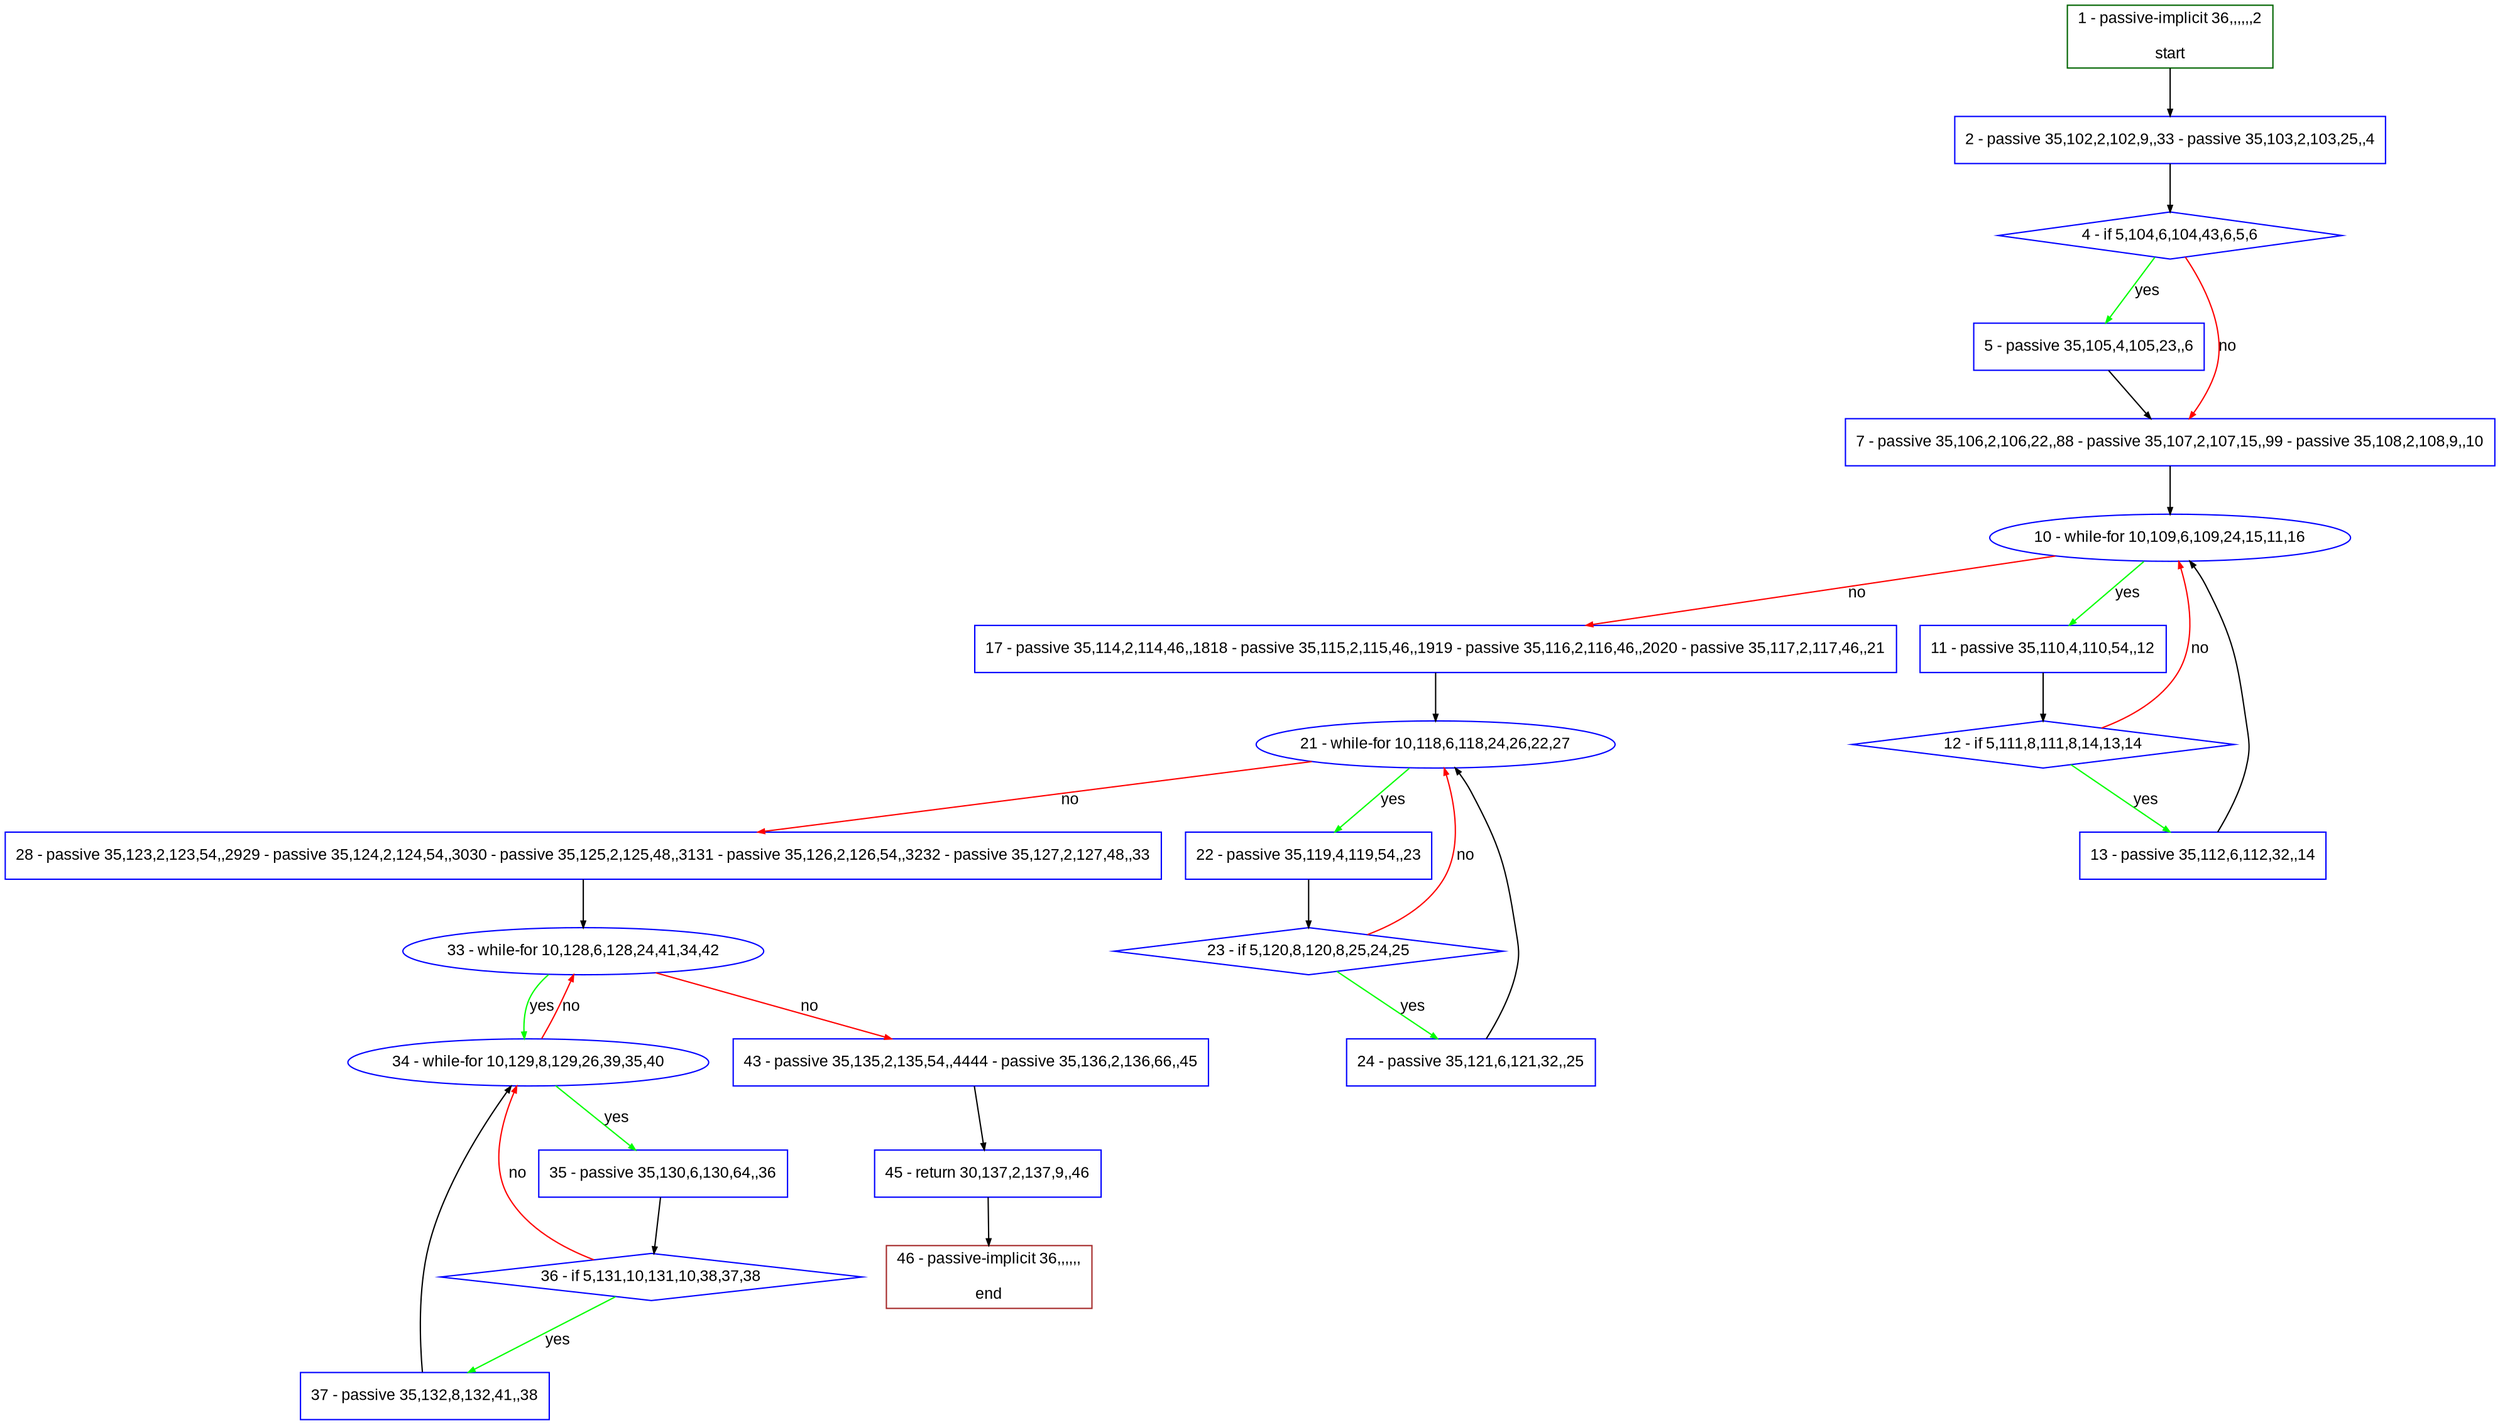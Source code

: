 digraph "" {
  graph [pack="true", label="", fontsize="12", packmode="clust", fontname="Arial", fillcolor="#FFFFCC", bgcolor="white", style="rounded,filled", compound="true"];
  node [node_initialized="no", label="", color="grey", fontsize="12", fillcolor="white", fontname="Arial", style="filled", shape="rectangle", compound="true", fixedsize="false"];
  edge [fontcolor="black", arrowhead="normal", arrowtail="none", arrowsize="0.5", ltail="", label="", color="black", fontsize="12", lhead="", fontname="Arial", dir="forward", compound="true"];
  __N1 [label="2 - passive 35,102,2,102,9,,33 - passive 35,103,2,103,25,,4", color="#0000ff", fillcolor="#ffffff", style="filled", shape="box"];
  __N2 [label="1 - passive-implicit 36,,,,,,2\n\nstart", color="#006400", fillcolor="#ffffff", style="filled", shape="box"];
  __N3 [label="4 - if 5,104,6,104,43,6,5,6", color="#0000ff", fillcolor="#ffffff", style="filled", shape="diamond"];
  __N4 [label="5 - passive 35,105,4,105,23,,6", color="#0000ff", fillcolor="#ffffff", style="filled", shape="box"];
  __N5 [label="7 - passive 35,106,2,106,22,,88 - passive 35,107,2,107,15,,99 - passive 35,108,2,108,9,,10", color="#0000ff", fillcolor="#ffffff", style="filled", shape="box"];
  __N6 [label="10 - while-for 10,109,6,109,24,15,11,16", color="#0000ff", fillcolor="#ffffff", style="filled", shape="oval"];
  __N7 [label="11 - passive 35,110,4,110,54,,12", color="#0000ff", fillcolor="#ffffff", style="filled", shape="box"];
  __N8 [label="17 - passive 35,114,2,114,46,,1818 - passive 35,115,2,115,46,,1919 - passive 35,116,2,116,46,,2020 - passive 35,117,2,117,46,,21", color="#0000ff", fillcolor="#ffffff", style="filled", shape="box"];
  __N9 [label="12 - if 5,111,8,111,8,14,13,14", color="#0000ff", fillcolor="#ffffff", style="filled", shape="diamond"];
  __N10 [label="13 - passive 35,112,6,112,32,,14", color="#0000ff", fillcolor="#ffffff", style="filled", shape="box"];
  __N11 [label="21 - while-for 10,118,6,118,24,26,22,27", color="#0000ff", fillcolor="#ffffff", style="filled", shape="oval"];
  __N12 [label="22 - passive 35,119,4,119,54,,23", color="#0000ff", fillcolor="#ffffff", style="filled", shape="box"];
  __N13 [label="28 - passive 35,123,2,123,54,,2929 - passive 35,124,2,124,54,,3030 - passive 35,125,2,125,48,,3131 - passive 35,126,2,126,54,,3232 - passive 35,127,2,127,48,,33", color="#0000ff", fillcolor="#ffffff", style="filled", shape="box"];
  __N14 [label="23 - if 5,120,8,120,8,25,24,25", color="#0000ff", fillcolor="#ffffff", style="filled", shape="diamond"];
  __N15 [label="24 - passive 35,121,6,121,32,,25", color="#0000ff", fillcolor="#ffffff", style="filled", shape="box"];
  __N16 [label="33 - while-for 10,128,6,128,24,41,34,42", color="#0000ff", fillcolor="#ffffff", style="filled", shape="oval"];
  __N17 [label="34 - while-for 10,129,8,129,26,39,35,40", color="#0000ff", fillcolor="#ffffff", style="filled", shape="oval"];
  __N18 [label="43 - passive 35,135,2,135,54,,4444 - passive 35,136,2,136,66,,45", color="#0000ff", fillcolor="#ffffff", style="filled", shape="box"];
  __N19 [label="35 - passive 35,130,6,130,64,,36", color="#0000ff", fillcolor="#ffffff", style="filled", shape="box"];
  __N20 [label="36 - if 5,131,10,131,10,38,37,38", color="#0000ff", fillcolor="#ffffff", style="filled", shape="diamond"];
  __N21 [label="37 - passive 35,132,8,132,41,,38", color="#0000ff", fillcolor="#ffffff", style="filled", shape="box"];
  __N22 [label="45 - return 30,137,2,137,9,,46", color="#0000ff", fillcolor="#ffffff", style="filled", shape="box"];
  __N23 [label="46 - passive-implicit 36,,,,,,\n\nend", color="#a52a2a", fillcolor="#ffffff", style="filled", shape="box"];
  __N2 -> __N1 [arrowhead="normal", arrowtail="none", color="#000000", label="", dir="forward"];
  __N1 -> __N3 [arrowhead="normal", arrowtail="none", color="#000000", label="", dir="forward"];
  __N3 -> __N4 [arrowhead="normal", arrowtail="none", color="#00ff00", label="yes", dir="forward"];
  __N3 -> __N5 [arrowhead="normal", arrowtail="none", color="#ff0000", label="no", dir="forward"];
  __N4 -> __N5 [arrowhead="normal", arrowtail="none", color="#000000", label="", dir="forward"];
  __N5 -> __N6 [arrowhead="normal", arrowtail="none", color="#000000", label="", dir="forward"];
  __N6 -> __N7 [arrowhead="normal", arrowtail="none", color="#00ff00", label="yes", dir="forward"];
  __N6 -> __N8 [arrowhead="normal", arrowtail="none", color="#ff0000", label="no", dir="forward"];
  __N7 -> __N9 [arrowhead="normal", arrowtail="none", color="#000000", label="", dir="forward"];
  __N9 -> __N6 [arrowhead="normal", arrowtail="none", color="#ff0000", label="no", dir="forward"];
  __N9 -> __N10 [arrowhead="normal", arrowtail="none", color="#00ff00", label="yes", dir="forward"];
  __N10 -> __N6 [arrowhead="normal", arrowtail="none", color="#000000", label="", dir="forward"];
  __N8 -> __N11 [arrowhead="normal", arrowtail="none", color="#000000", label="", dir="forward"];
  __N11 -> __N12 [arrowhead="normal", arrowtail="none", color="#00ff00", label="yes", dir="forward"];
  __N11 -> __N13 [arrowhead="normal", arrowtail="none", color="#ff0000", label="no", dir="forward"];
  __N12 -> __N14 [arrowhead="normal", arrowtail="none", color="#000000", label="", dir="forward"];
  __N14 -> __N11 [arrowhead="normal", arrowtail="none", color="#ff0000", label="no", dir="forward"];
  __N14 -> __N15 [arrowhead="normal", arrowtail="none", color="#00ff00", label="yes", dir="forward"];
  __N15 -> __N11 [arrowhead="normal", arrowtail="none", color="#000000", label="", dir="forward"];
  __N13 -> __N16 [arrowhead="normal", arrowtail="none", color="#000000", label="", dir="forward"];
  __N16 -> __N17 [arrowhead="normal", arrowtail="none", color="#00ff00", label="yes", dir="forward"];
  __N17 -> __N16 [arrowhead="normal", arrowtail="none", color="#ff0000", label="no", dir="forward"];
  __N16 -> __N18 [arrowhead="normal", arrowtail="none", color="#ff0000", label="no", dir="forward"];
  __N17 -> __N19 [arrowhead="normal", arrowtail="none", color="#00ff00", label="yes", dir="forward"];
  __N19 -> __N20 [arrowhead="normal", arrowtail="none", color="#000000", label="", dir="forward"];
  __N20 -> __N17 [arrowhead="normal", arrowtail="none", color="#ff0000", label="no", dir="forward"];
  __N20 -> __N21 [arrowhead="normal", arrowtail="none", color="#00ff00", label="yes", dir="forward"];
  __N21 -> __N17 [arrowhead="normal", arrowtail="none", color="#000000", label="", dir="forward"];
  __N18 -> __N22 [arrowhead="normal", arrowtail="none", color="#000000", label="", dir="forward"];
  __N22 -> __N23 [arrowhead="normal", arrowtail="none", color="#000000", label="", dir="forward"];
}
